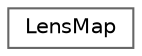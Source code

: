 digraph "Graphical Class Hierarchy"
{
 // LATEX_PDF_SIZE
  bgcolor="transparent";
  edge [fontname=Helvetica,fontsize=10,labelfontname=Helvetica,labelfontsize=10];
  node [fontname=Helvetica,fontsize=10,shape=box,height=0.2,width=0.4];
  rankdir="LR";
  Node0 [id="Node000000",label="LensMap",height=0.2,width=0.4,color="grey40", fillcolor="white", style="filled",URL="$struct_lens_map.html",tooltip="The MOKA map structure, containing all quantities that define it."];
}

